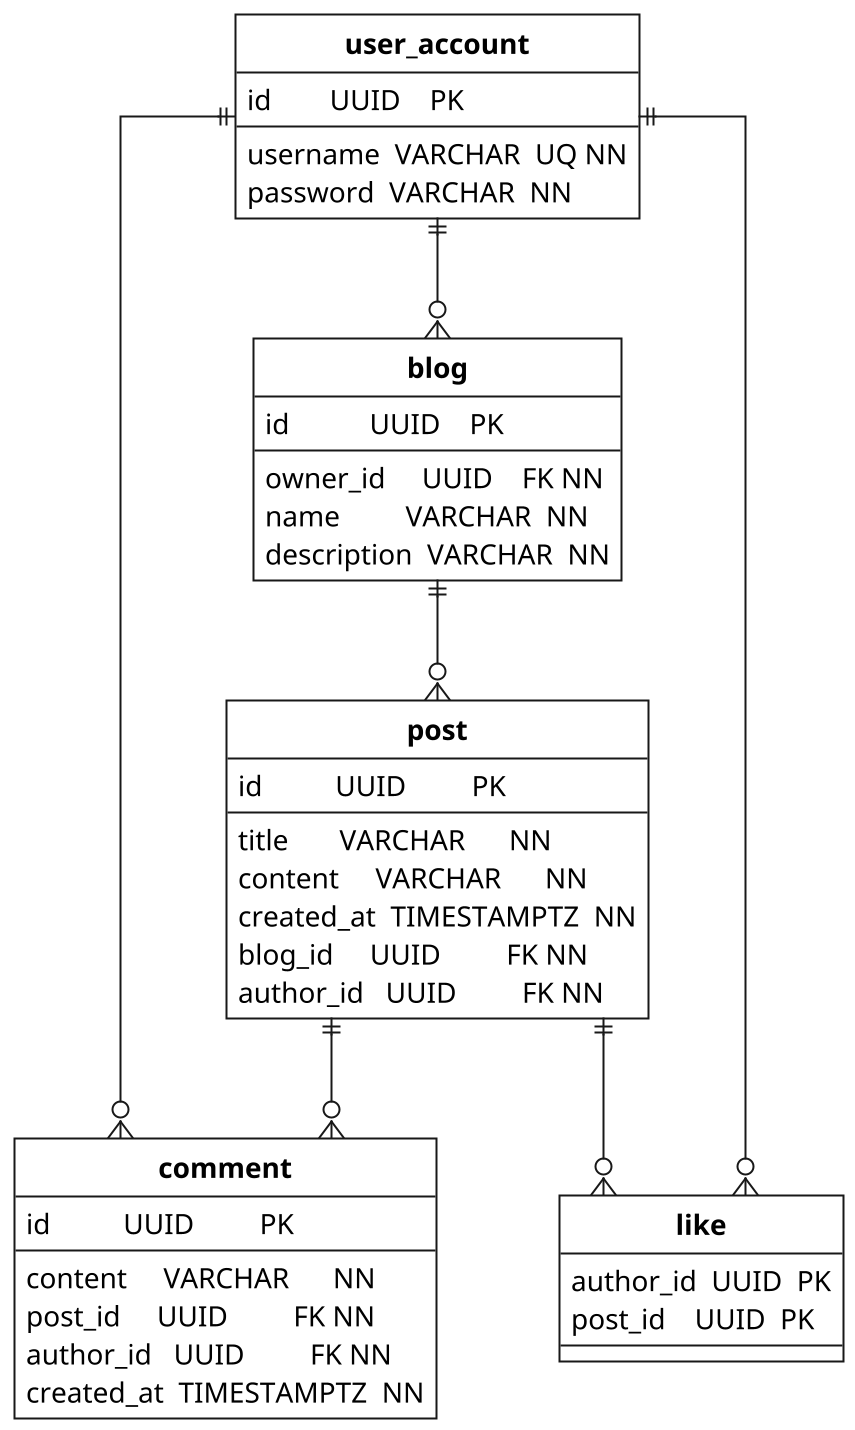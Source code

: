 @startuml

hide circle
skinparam roundcorner 0
skinparam shadowing false
skinparam linetype ortho
skinparam FontSize 18
skinparam defaultFontName JetBrains Mono
scale 2

skinparam class {
    BackgroundColor white
    BorderThickness 1.0
    FontStyle bold
}

!procedure column($name, $name_size, $type, $type_size, $constraints="")
    !while %strlen($name) < $name_size
        !$name = $name + " "
    !endwhile
    !while %strlen($type) < $type_size
        !$type = $type + " "
    !endwhile
    $name  $type  $constraints
!endprocedure

entity user_account {
    column(id,       8, UUID,    6, PK)
    --
    column(username, 8, VARCHAR, 6, "UQ NN")
    column(password, 8, VARCHAR, 6, NN)
}

entity blog {
    column(id,          11, UUID,    6, PK)
    --
    column(owner_id,    11, UUID,    6, "FK NN")
    column(name,        11, VARCHAR, 6, NN)
    column(description, 11, VARCHAR, 6, NN)
}

entity post {
    column(id,         10, UUID,        11, PK)
    --
    column(title,      10, VARCHAR,     11, NN)
    column(content,    10, VARCHAR,     11, NN)
    column(created_at, 10, TIMESTAMPTZ, 11, NN)
    column(blog_id,    10, UUID,        11, "FK NN")
    column(author_id,  10, UUID,        11, "FK NN")
}

entity comment {
    column(id,         10, UUID,        11, PK)
    --
    column(content,    10, VARCHAR,     11, "NN")
    column(post_id,    10, UUID,        11, "FK NN")
    column(author_id,  10, UUID,        11, "FK NN")
    column(created_at, 10, TIMESTAMPTZ, 11, NN)
}

entity like {
    column(author_id, 9, UUID, 4, PK)
    column(post_id,   9, UUID, 4, PK)
}

user_account ||--o{ blog
blog ||--o{ post
post ||--o{ comment
user_account ||--o{ comment
user_account ||--o{ like
post ||--o{ like

@enduml
